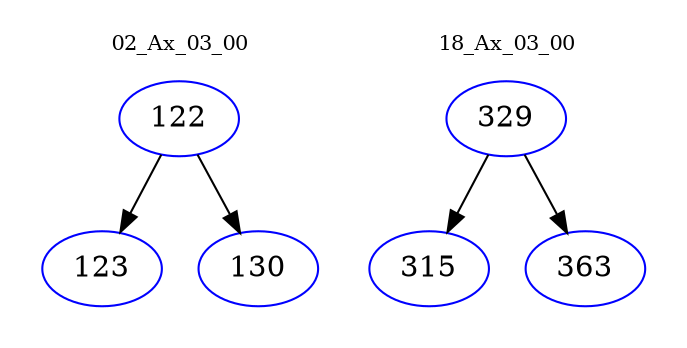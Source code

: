 digraph{
subgraph cluster_0 {
color = white
label = "02_Ax_03_00";
fontsize=10;
T0_122 [label="122", color="blue"]
T0_122 -> T0_123 [color="black"]
T0_123 [label="123", color="blue"]
T0_122 -> T0_130 [color="black"]
T0_130 [label="130", color="blue"]
}
subgraph cluster_1 {
color = white
label = "18_Ax_03_00";
fontsize=10;
T1_329 [label="329", color="blue"]
T1_329 -> T1_315 [color="black"]
T1_315 [label="315", color="blue"]
T1_329 -> T1_363 [color="black"]
T1_363 [label="363", color="blue"]
}
}
